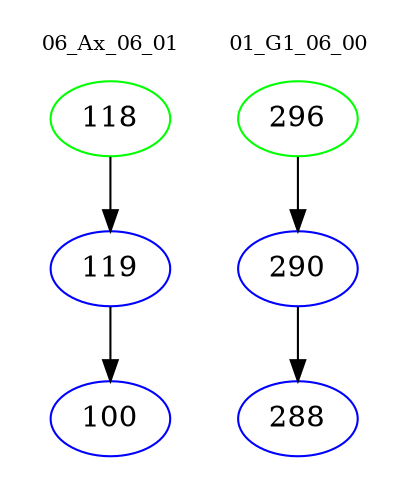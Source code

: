 digraph{
subgraph cluster_0 {
color = white
label = "06_Ax_06_01";
fontsize=10;
T0_118 [label="118", color="green"]
T0_118 -> T0_119 [color="black"]
T0_119 [label="119", color="blue"]
T0_119 -> T0_100 [color="black"]
T0_100 [label="100", color="blue"]
}
subgraph cluster_1 {
color = white
label = "01_G1_06_00";
fontsize=10;
T1_296 [label="296", color="green"]
T1_296 -> T1_290 [color="black"]
T1_290 [label="290", color="blue"]
T1_290 -> T1_288 [color="black"]
T1_288 [label="288", color="blue"]
}
}
